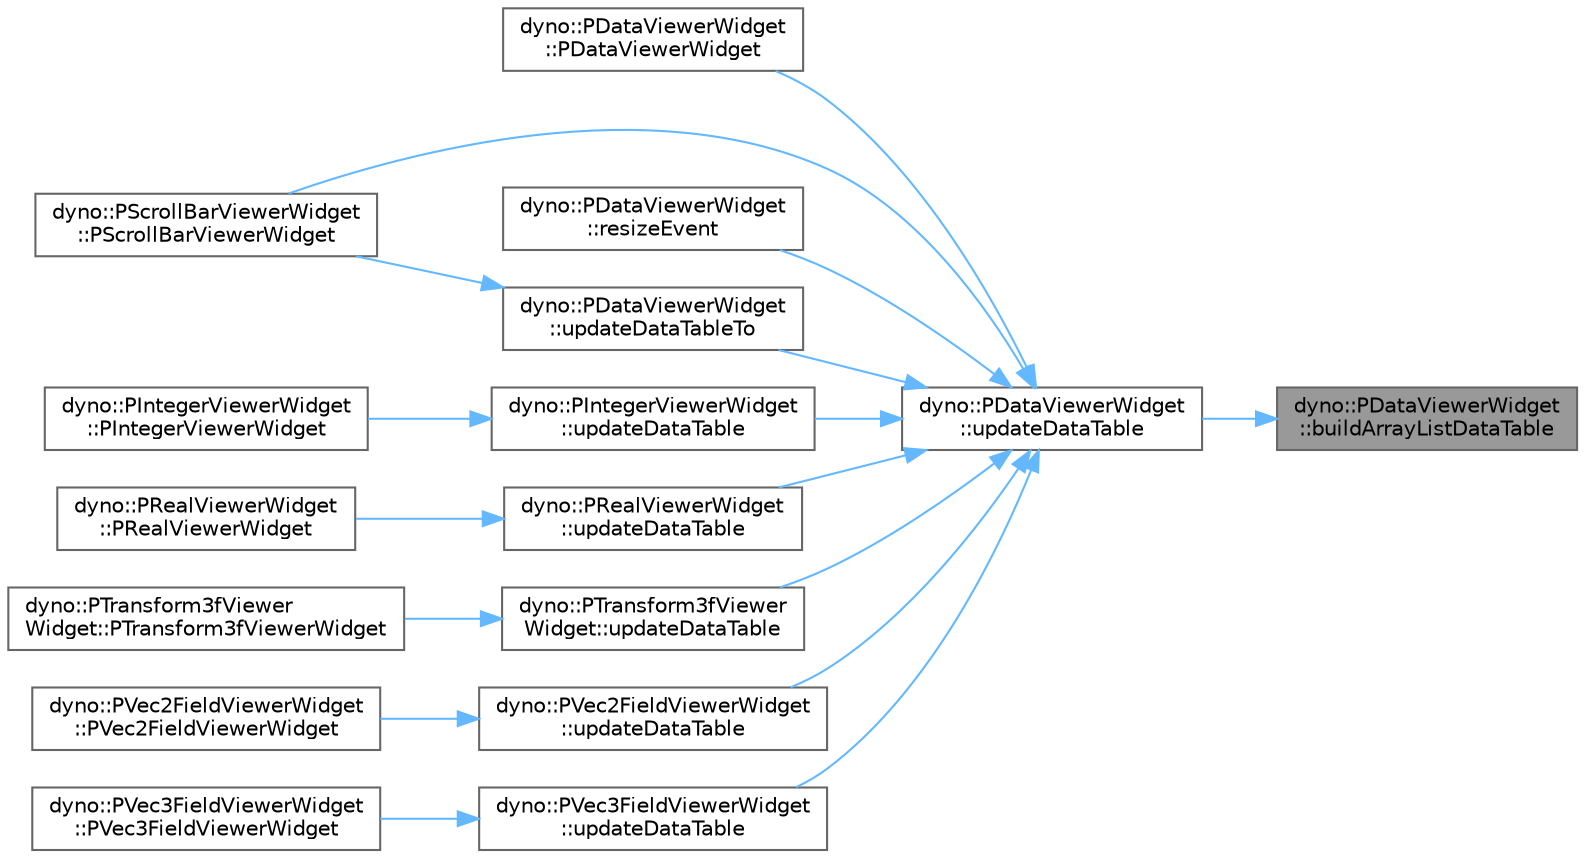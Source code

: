 digraph "dyno::PDataViewerWidget::buildArrayListDataTable"
{
 // LATEX_PDF_SIZE
  bgcolor="transparent";
  edge [fontname=Helvetica,fontsize=10,labelfontname=Helvetica,labelfontsize=10];
  node [fontname=Helvetica,fontsize=10,shape=box,height=0.2,width=0.4];
  rankdir="RL";
  Node1 [id="Node000001",label="dyno::PDataViewerWidget\l::buildArrayListDataTable",height=0.2,width=0.4,color="gray40", fillcolor="grey60", style="filled", fontcolor="black",tooltip=" "];
  Node1 -> Node2 [id="edge1_Node000001_Node000002",dir="back",color="steelblue1",style="solid",tooltip=" "];
  Node2 [id="Node000002",label="dyno::PDataViewerWidget\l::updateDataTable",height=0.2,width=0.4,color="grey40", fillcolor="white", style="filled",URL="$classdyno_1_1_p_data_viewer_widget.html#a11c9715807028f3bc599abeaf32eb33d",tooltip=" "];
  Node2 -> Node3 [id="edge2_Node000002_Node000003",dir="back",color="steelblue1",style="solid",tooltip=" "];
  Node3 [id="Node000003",label="dyno::PDataViewerWidget\l::PDataViewerWidget",height=0.2,width=0.4,color="grey40", fillcolor="white", style="filled",URL="$classdyno_1_1_p_data_viewer_widget.html#a68e781c2ac57c692d4dd7a12c1e04b55",tooltip=" "];
  Node2 -> Node4 [id="edge3_Node000002_Node000004",dir="back",color="steelblue1",style="solid",tooltip=" "];
  Node4 [id="Node000004",label="dyno::PScrollBarViewerWidget\l::PScrollBarViewerWidget",height=0.2,width=0.4,color="grey40", fillcolor="white", style="filled",URL="$classdyno_1_1_p_scroll_bar_viewer_widget.html#a7c355819ca3507b26eb105fffe2caaa6",tooltip=" "];
  Node2 -> Node5 [id="edge4_Node000002_Node000005",dir="back",color="steelblue1",style="solid",tooltip=" "];
  Node5 [id="Node000005",label="dyno::PDataViewerWidget\l::resizeEvent",height=0.2,width=0.4,color="grey40", fillcolor="white", style="filled",URL="$classdyno_1_1_p_data_viewer_widget.html#a2b4d7e609966bb00e21d335806e564ab",tooltip=" "];
  Node2 -> Node6 [id="edge5_Node000002_Node000006",dir="back",color="steelblue1",style="solid",tooltip=" "];
  Node6 [id="Node000006",label="dyno::PIntegerViewerWidget\l::updateDataTable",height=0.2,width=0.4,color="grey40", fillcolor="white", style="filled",URL="$classdyno_1_1_p_integer_viewer_widget.html#ab7289ab233d077af5e790f6187725d23",tooltip=" "];
  Node6 -> Node7 [id="edge6_Node000006_Node000007",dir="back",color="steelblue1",style="solid",tooltip=" "];
  Node7 [id="Node000007",label="dyno::PIntegerViewerWidget\l::PIntegerViewerWidget",height=0.2,width=0.4,color="grey40", fillcolor="white", style="filled",URL="$classdyno_1_1_p_integer_viewer_widget.html#ab5153c5ae30d774908d10d6c49ebfa4d",tooltip=" "];
  Node2 -> Node8 [id="edge7_Node000002_Node000008",dir="back",color="steelblue1",style="solid",tooltip=" "];
  Node8 [id="Node000008",label="dyno::PRealViewerWidget\l::updateDataTable",height=0.2,width=0.4,color="grey40", fillcolor="white", style="filled",URL="$classdyno_1_1_p_real_viewer_widget.html#a66e85a69aec61575aa8eec742193cd67",tooltip=" "];
  Node8 -> Node9 [id="edge8_Node000008_Node000009",dir="back",color="steelblue1",style="solid",tooltip=" "];
  Node9 [id="Node000009",label="dyno::PRealViewerWidget\l::PRealViewerWidget",height=0.2,width=0.4,color="grey40", fillcolor="white", style="filled",URL="$classdyno_1_1_p_real_viewer_widget.html#aca1b5e99f9f09c74e248c6d03fe1dd2c",tooltip=" "];
  Node2 -> Node10 [id="edge9_Node000002_Node000010",dir="back",color="steelblue1",style="solid",tooltip=" "];
  Node10 [id="Node000010",label="dyno::PTransform3fViewer\lWidget::updateDataTable",height=0.2,width=0.4,color="grey40", fillcolor="white", style="filled",URL="$classdyno_1_1_p_transform3f_viewer_widget.html#ae5dd77744cb90550b793b48c6bc4c15f",tooltip=" "];
  Node10 -> Node11 [id="edge10_Node000010_Node000011",dir="back",color="steelblue1",style="solid",tooltip=" "];
  Node11 [id="Node000011",label="dyno::PTransform3fViewer\lWidget::PTransform3fViewerWidget",height=0.2,width=0.4,color="grey40", fillcolor="white", style="filled",URL="$classdyno_1_1_p_transform3f_viewer_widget.html#ad6f6219eeed083d8e4c0639babe21097",tooltip=" "];
  Node2 -> Node12 [id="edge11_Node000002_Node000012",dir="back",color="steelblue1",style="solid",tooltip=" "];
  Node12 [id="Node000012",label="dyno::PVec2FieldViewerWidget\l::updateDataTable",height=0.2,width=0.4,color="grey40", fillcolor="white", style="filled",URL="$classdyno_1_1_p_vec2_field_viewer_widget.html#acb7227dd9f653c70c5320dd0fafe9494",tooltip=" "];
  Node12 -> Node13 [id="edge12_Node000012_Node000013",dir="back",color="steelblue1",style="solid",tooltip=" "];
  Node13 [id="Node000013",label="dyno::PVec2FieldViewerWidget\l::PVec2FieldViewerWidget",height=0.2,width=0.4,color="grey40", fillcolor="white", style="filled",URL="$classdyno_1_1_p_vec2_field_viewer_widget.html#aa5a7ae0e4d66692edc5e7d711743be1f",tooltip=" "];
  Node2 -> Node14 [id="edge13_Node000002_Node000014",dir="back",color="steelblue1",style="solid",tooltip=" "];
  Node14 [id="Node000014",label="dyno::PVec3FieldViewerWidget\l::updateDataTable",height=0.2,width=0.4,color="grey40", fillcolor="white", style="filled",URL="$classdyno_1_1_p_vec3_field_viewer_widget.html#ad4d429ad39f09096d2b2940b5be71399",tooltip=" "];
  Node14 -> Node15 [id="edge14_Node000014_Node000015",dir="back",color="steelblue1",style="solid",tooltip=" "];
  Node15 [id="Node000015",label="dyno::PVec3FieldViewerWidget\l::PVec3FieldViewerWidget",height=0.2,width=0.4,color="grey40", fillcolor="white", style="filled",URL="$classdyno_1_1_p_vec3_field_viewer_widget.html#ac8118303b957e00d9feb1b5782a5419f",tooltip=" "];
  Node2 -> Node16 [id="edge15_Node000002_Node000016",dir="back",color="steelblue1",style="solid",tooltip=" "];
  Node16 [id="Node000016",label="dyno::PDataViewerWidget\l::updateDataTableTo",height=0.2,width=0.4,color="grey40", fillcolor="white", style="filled",URL="$classdyno_1_1_p_data_viewer_widget.html#ac6ddcc26e6e23ed7720c266a99a38903",tooltip=" "];
  Node16 -> Node4 [id="edge16_Node000016_Node000004",dir="back",color="steelblue1",style="solid",tooltip=" "];
}

